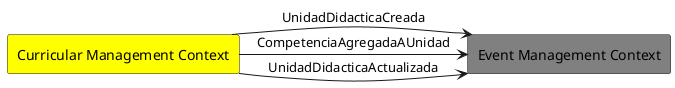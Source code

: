 @startuml
!define BoundedContext rectangle



BoundedContext "Curricular Management Context" as CurricularMgmt #yellow
BoundedContext "Event Management Context" as EventMgmt #grey


CurricularMgmt -> EventMgmt : UnidadDidacticaCreada
CurricularMgmt -> EventMgmt : UnidadDidacticaActualizada
CurricularMgmt -> EventMgmt : CompetenciaAgregadaAUnidad
@enduml
